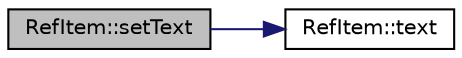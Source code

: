 digraph "RefItem::setText"
{
 // LATEX_PDF_SIZE
  edge [fontname="Helvetica",fontsize="10",labelfontname="Helvetica",labelfontsize="10"];
  node [fontname="Helvetica",fontsize="10",shape=record];
  rankdir="LR";
  Node1 [label="RefItem::setText",height=0.2,width=0.4,color="black", fillcolor="grey75", style="filled", fontcolor="black",tooltip=" "];
  Node1 -> Node2 [color="midnightblue",fontsize="10",style="solid"];
  Node2 [label="RefItem::text",height=0.2,width=0.4,color="black", fillcolor="white", style="filled",URL="$classRefItem.html#a20865373032bdaf2f3f7b79212b308fd",tooltip=" "];
}
